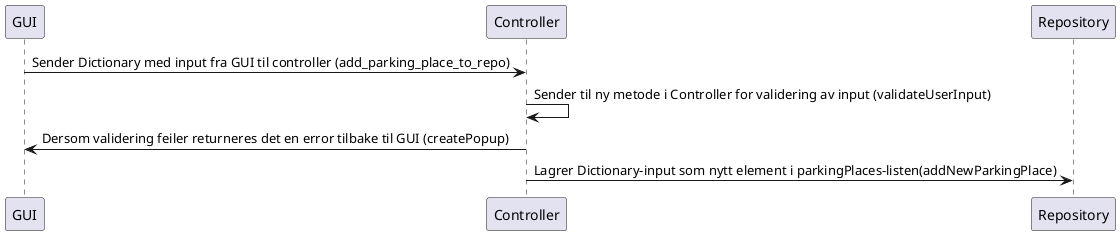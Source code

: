 @startuml
GUI -> Controller: Sender Dictionary med input fra GUI til controller (add_parking_place_to_repo)
Controller -> Controller: Sender til ny metode i Controller for validering av input (validateUserInput)
Controller -> GUI: Dersom validering feiler returneres det en error tilbake til GUI (createPopup)
Controller -> Repository: Lagrer Dictionary-input som nytt element i parkingPlaces-listen(addNewParkingPlace)

@enduml